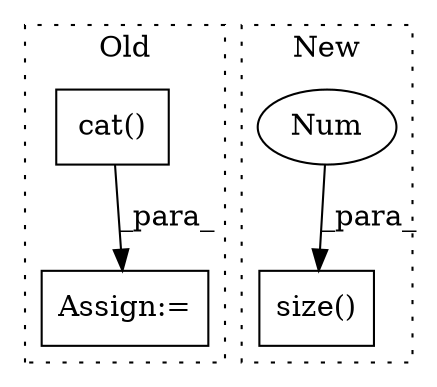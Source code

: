 digraph G {
subgraph cluster0 {
1 [label="cat()" a="75" s="7557,7569" l="10,10" shape="box"];
3 [label="Assign:=" a="68" s="7554" l="3" shape="box"];
label = "Old";
style="dotted";
}
subgraph cluster1 {
2 [label="size()" a="75" s="8898,8906" l="7,1" shape="box"];
4 [label="Num" a="76" s="8905" l="1" shape="ellipse"];
label = "New";
style="dotted";
}
1 -> 3 [label="_para_"];
4 -> 2 [label="_para_"];
}